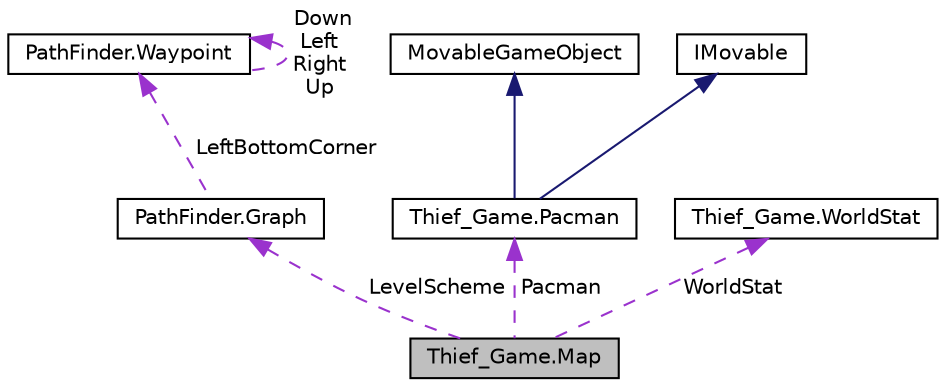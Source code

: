 digraph "Thief_Game.Map"
{
 // LATEX_PDF_SIZE
  edge [fontname="Helvetica",fontsize="10",labelfontname="Helvetica",labelfontsize="10"];
  node [fontname="Helvetica",fontsize="10",shape=record];
  Node1 [label="Thief_Game.Map",height=0.2,width=0.4,color="black", fillcolor="grey75", style="filled", fontcolor="black",tooltip="Level and level objects init class"];
  Node2 -> Node1 [dir="back",color="darkorchid3",fontsize="10",style="dashed",label=" LevelScheme" ,fontname="Helvetica"];
  Node2 [label="PathFinder.Graph",height=0.2,width=0.4,color="black", fillcolor="white", style="filled",URL="$class_path_finder_1_1_graph.html",tooltip=" "];
  Node3 -> Node2 [dir="back",color="darkorchid3",fontsize="10",style="dashed",label=" LeftBottomCorner" ,fontname="Helvetica"];
  Node3 [label="PathFinder.Waypoint",height=0.2,width=0.4,color="black", fillcolor="white", style="filled",URL="$class_path_finder_1_1_waypoint.html",tooltip=" "];
  Node3 -> Node3 [dir="back",color="darkorchid3",fontsize="10",style="dashed",label=" Down\nLeft\nRight\nUp" ,fontname="Helvetica"];
  Node4 -> Node1 [dir="back",color="darkorchid3",fontsize="10",style="dashed",label=" Pacman" ,fontname="Helvetica"];
  Node4 [label="Thief_Game.Pacman",height=0.2,width=0.4,color="black", fillcolor="white", style="filled",URL="$class_thief___game_1_1_pacman.html",tooltip="Class for player object (Playable character)"];
  Node5 -> Node4 [dir="back",color="midnightblue",fontsize="10",style="solid",fontname="Helvetica"];
  Node5 [label="MovableGameObject",height=0.2,width=0.4,color="black", fillcolor="white", style="filled",URL="$class_thief___game_1_1_movable_game_object.html",tooltip="Base class for movable objects such as Monsters, Pacman"];
  Node6 -> Node4 [dir="back",color="midnightblue",fontsize="10",style="solid",fontname="Helvetica"];
  Node6 [label="IMovable",height=0.2,width=0.4,color="black", fillcolor="white", style="filled",URL="$interface_thief___game_1_1_i_movable.html",tooltip="Interface for character movement"];
  Node7 -> Node1 [dir="back",color="darkorchid3",fontsize="10",style="dashed",label=" WorldStat" ,fontname="Helvetica"];
  Node7 [label="Thief_Game.WorldStat",height=0.2,width=0.4,color="black", fillcolor="white", style="filled",URL="$class_thief___game_1_1_world_stat.html",tooltip="Game statistics class"];
}
